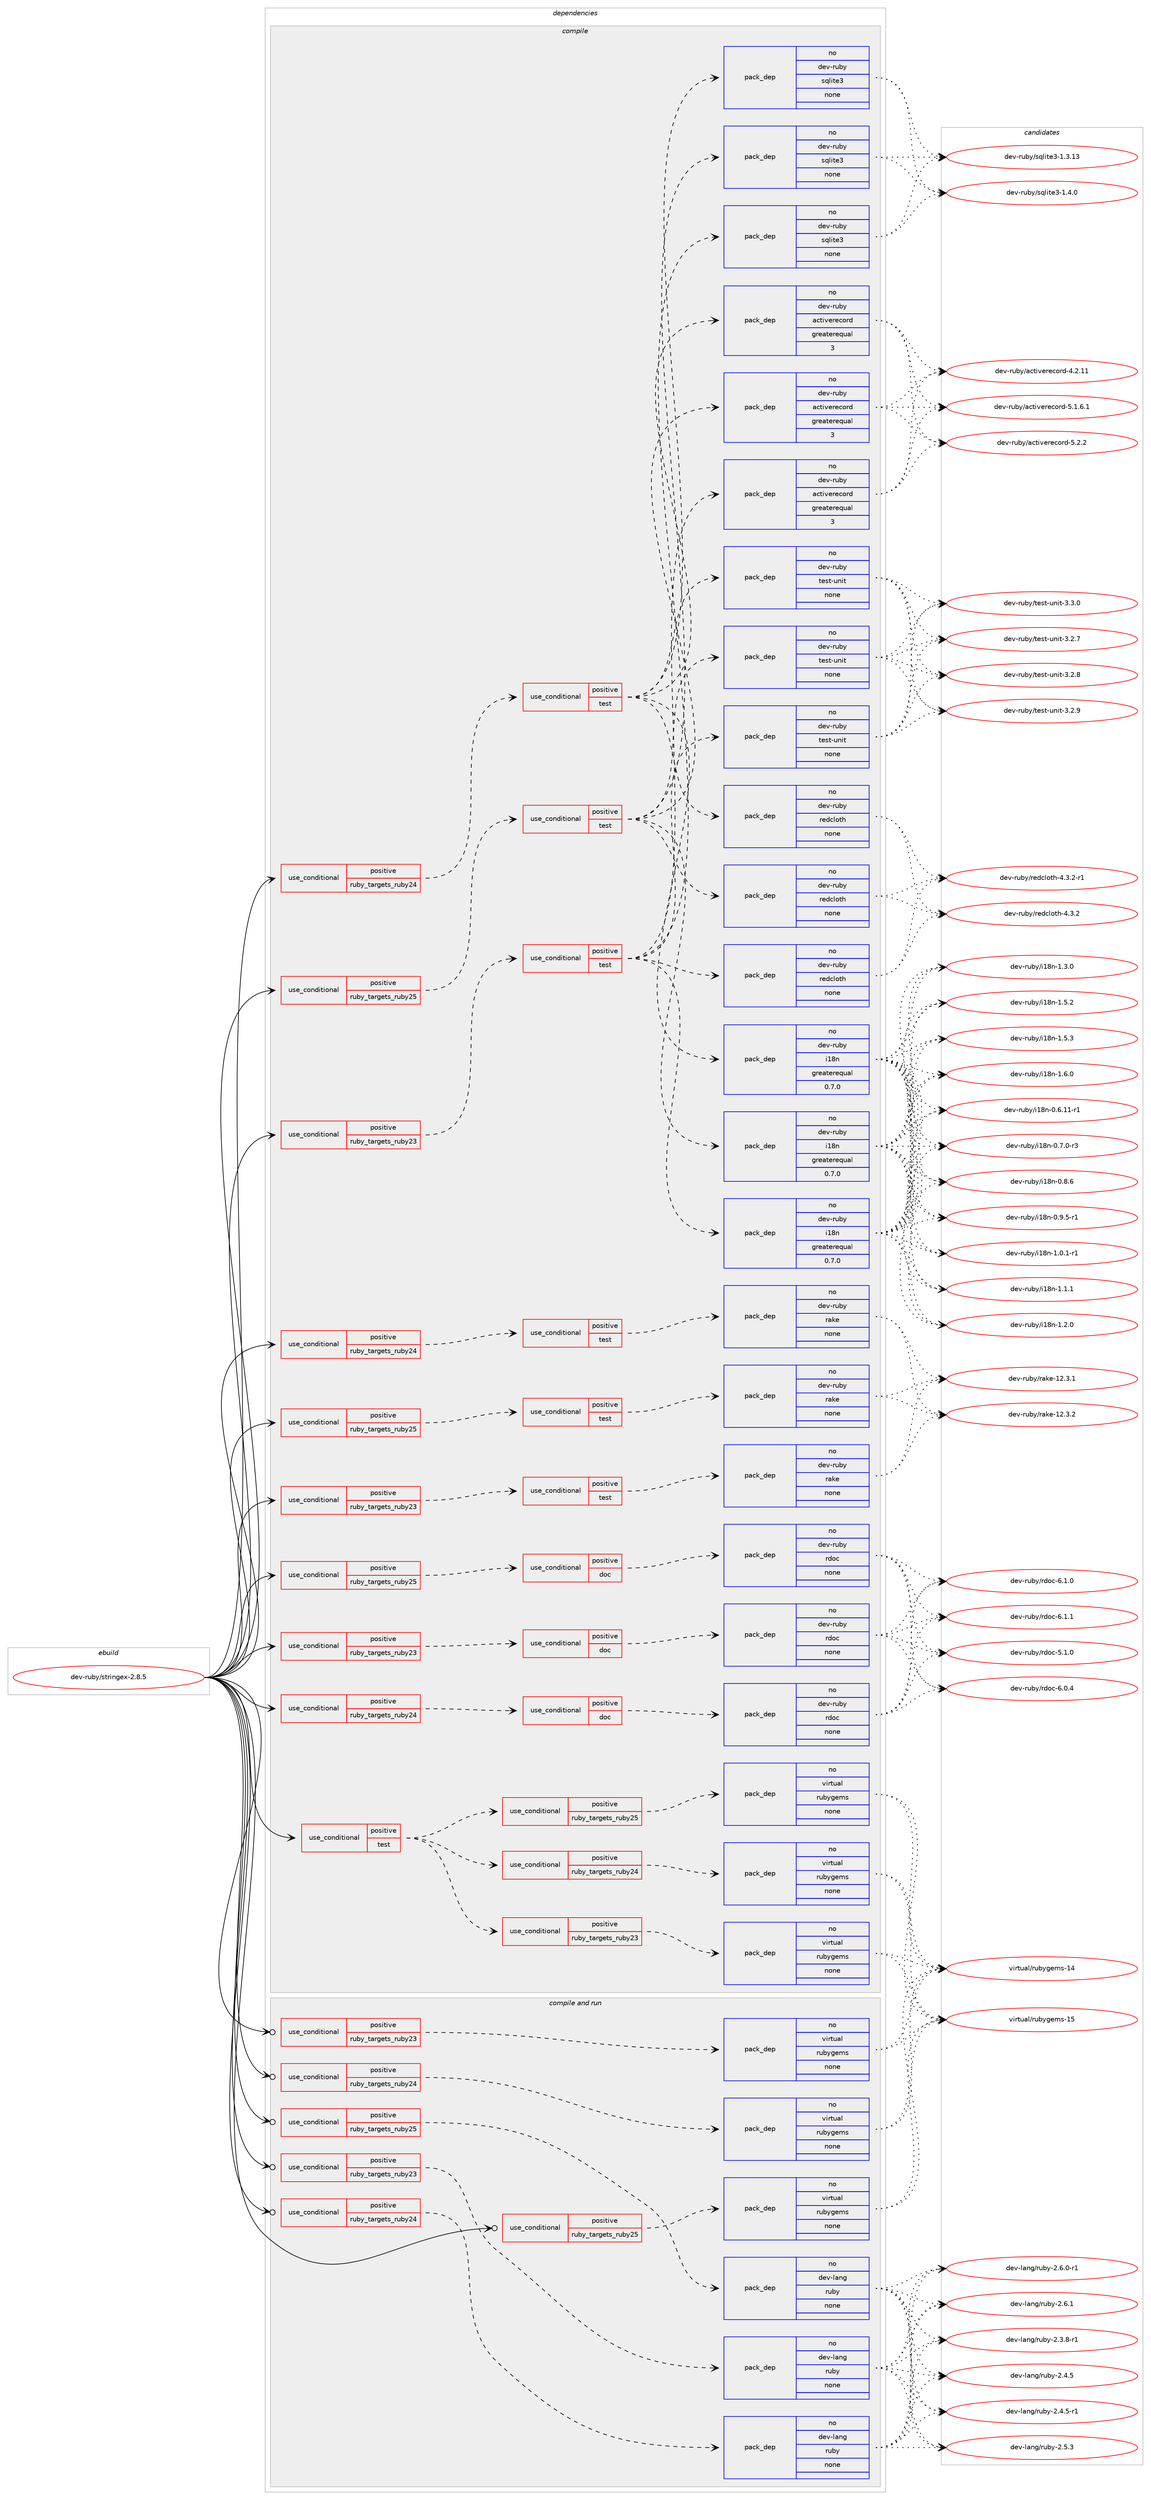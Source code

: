 digraph prolog {

# *************
# Graph options
# *************

newrank=true;
concentrate=true;
compound=true;
graph [rankdir=LR,fontname=Helvetica,fontsize=10,ranksep=1.5];#, ranksep=2.5, nodesep=0.2];
edge  [arrowhead=vee];
node  [fontname=Helvetica,fontsize=10];

# **********
# The ebuild
# **********

subgraph cluster_leftcol {
color=gray;
rank=same;
label=<<i>ebuild</i>>;
id [label="dev-ruby/stringex-2.8.5", color=red, width=4, href="../dev-ruby/stringex-2.8.5.svg"];
}

# ****************
# The dependencies
# ****************

subgraph cluster_midcol {
color=gray;
label=<<i>dependencies</i>>;
subgraph cluster_compile {
fillcolor="#eeeeee";
style=filled;
label=<<i>compile</i>>;
subgraph cond419475 {
dependency1531965 [label=<<TABLE BORDER="0" CELLBORDER="1" CELLSPACING="0" CELLPADDING="4"><TR><TD ROWSPAN="3" CELLPADDING="10">use_conditional</TD></TR><TR><TD>positive</TD></TR><TR><TD>ruby_targets_ruby23</TD></TR></TABLE>>, shape=none, color=red];
subgraph cond419476 {
dependency1531966 [label=<<TABLE BORDER="0" CELLBORDER="1" CELLSPACING="0" CELLPADDING="4"><TR><TD ROWSPAN="3" CELLPADDING="10">use_conditional</TD></TR><TR><TD>positive</TD></TR><TR><TD>doc</TD></TR></TABLE>>, shape=none, color=red];
subgraph pack1088974 {
dependency1531967 [label=<<TABLE BORDER="0" CELLBORDER="1" CELLSPACING="0" CELLPADDING="4" WIDTH="220"><TR><TD ROWSPAN="6" CELLPADDING="30">pack_dep</TD></TR><TR><TD WIDTH="110">no</TD></TR><TR><TD>dev-ruby</TD></TR><TR><TD>rdoc</TD></TR><TR><TD>none</TD></TR><TR><TD></TD></TR></TABLE>>, shape=none, color=blue];
}
dependency1531966:e -> dependency1531967:w [weight=20,style="dashed",arrowhead="vee"];
}
dependency1531965:e -> dependency1531966:w [weight=20,style="dashed",arrowhead="vee"];
}
id:e -> dependency1531965:w [weight=20,style="solid",arrowhead="vee"];
subgraph cond419477 {
dependency1531968 [label=<<TABLE BORDER="0" CELLBORDER="1" CELLSPACING="0" CELLPADDING="4"><TR><TD ROWSPAN="3" CELLPADDING="10">use_conditional</TD></TR><TR><TD>positive</TD></TR><TR><TD>ruby_targets_ruby23</TD></TR></TABLE>>, shape=none, color=red];
subgraph cond419478 {
dependency1531969 [label=<<TABLE BORDER="0" CELLBORDER="1" CELLSPACING="0" CELLPADDING="4"><TR><TD ROWSPAN="3" CELLPADDING="10">use_conditional</TD></TR><TR><TD>positive</TD></TR><TR><TD>test</TD></TR></TABLE>>, shape=none, color=red];
subgraph pack1088975 {
dependency1531970 [label=<<TABLE BORDER="0" CELLBORDER="1" CELLSPACING="0" CELLPADDING="4" WIDTH="220"><TR><TD ROWSPAN="6" CELLPADDING="30">pack_dep</TD></TR><TR><TD WIDTH="110">no</TD></TR><TR><TD>dev-ruby</TD></TR><TR><TD>i18n</TD></TR><TR><TD>greaterequal</TD></TR><TR><TD>0.7.0</TD></TR></TABLE>>, shape=none, color=blue];
}
dependency1531969:e -> dependency1531970:w [weight=20,style="dashed",arrowhead="vee"];
subgraph pack1088976 {
dependency1531971 [label=<<TABLE BORDER="0" CELLBORDER="1" CELLSPACING="0" CELLPADDING="4" WIDTH="220"><TR><TD ROWSPAN="6" CELLPADDING="30">pack_dep</TD></TR><TR><TD WIDTH="110">no</TD></TR><TR><TD>dev-ruby</TD></TR><TR><TD>redcloth</TD></TR><TR><TD>none</TD></TR><TR><TD></TD></TR></TABLE>>, shape=none, color=blue];
}
dependency1531969:e -> dependency1531971:w [weight=20,style="dashed",arrowhead="vee"];
subgraph pack1088977 {
dependency1531972 [label=<<TABLE BORDER="0" CELLBORDER="1" CELLSPACING="0" CELLPADDING="4" WIDTH="220"><TR><TD ROWSPAN="6" CELLPADDING="30">pack_dep</TD></TR><TR><TD WIDTH="110">no</TD></TR><TR><TD>dev-ruby</TD></TR><TR><TD>test-unit</TD></TR><TR><TD>none</TD></TR><TR><TD></TD></TR></TABLE>>, shape=none, color=blue];
}
dependency1531969:e -> dependency1531972:w [weight=20,style="dashed",arrowhead="vee"];
subgraph pack1088978 {
dependency1531973 [label=<<TABLE BORDER="0" CELLBORDER="1" CELLSPACING="0" CELLPADDING="4" WIDTH="220"><TR><TD ROWSPAN="6" CELLPADDING="30">pack_dep</TD></TR><TR><TD WIDTH="110">no</TD></TR><TR><TD>dev-ruby</TD></TR><TR><TD>activerecord</TD></TR><TR><TD>greaterequal</TD></TR><TR><TD>3</TD></TR></TABLE>>, shape=none, color=blue];
}
dependency1531969:e -> dependency1531973:w [weight=20,style="dashed",arrowhead="vee"];
subgraph pack1088979 {
dependency1531974 [label=<<TABLE BORDER="0" CELLBORDER="1" CELLSPACING="0" CELLPADDING="4" WIDTH="220"><TR><TD ROWSPAN="6" CELLPADDING="30">pack_dep</TD></TR><TR><TD WIDTH="110">no</TD></TR><TR><TD>dev-ruby</TD></TR><TR><TD>sqlite3</TD></TR><TR><TD>none</TD></TR><TR><TD></TD></TR></TABLE>>, shape=none, color=blue];
}
dependency1531969:e -> dependency1531974:w [weight=20,style="dashed",arrowhead="vee"];
}
dependency1531968:e -> dependency1531969:w [weight=20,style="dashed",arrowhead="vee"];
}
id:e -> dependency1531968:w [weight=20,style="solid",arrowhead="vee"];
subgraph cond419479 {
dependency1531975 [label=<<TABLE BORDER="0" CELLBORDER="1" CELLSPACING="0" CELLPADDING="4"><TR><TD ROWSPAN="3" CELLPADDING="10">use_conditional</TD></TR><TR><TD>positive</TD></TR><TR><TD>ruby_targets_ruby23</TD></TR></TABLE>>, shape=none, color=red];
subgraph cond419480 {
dependency1531976 [label=<<TABLE BORDER="0" CELLBORDER="1" CELLSPACING="0" CELLPADDING="4"><TR><TD ROWSPAN="3" CELLPADDING="10">use_conditional</TD></TR><TR><TD>positive</TD></TR><TR><TD>test</TD></TR></TABLE>>, shape=none, color=red];
subgraph pack1088980 {
dependency1531977 [label=<<TABLE BORDER="0" CELLBORDER="1" CELLSPACING="0" CELLPADDING="4" WIDTH="220"><TR><TD ROWSPAN="6" CELLPADDING="30">pack_dep</TD></TR><TR><TD WIDTH="110">no</TD></TR><TR><TD>dev-ruby</TD></TR><TR><TD>rake</TD></TR><TR><TD>none</TD></TR><TR><TD></TD></TR></TABLE>>, shape=none, color=blue];
}
dependency1531976:e -> dependency1531977:w [weight=20,style="dashed",arrowhead="vee"];
}
dependency1531975:e -> dependency1531976:w [weight=20,style="dashed",arrowhead="vee"];
}
id:e -> dependency1531975:w [weight=20,style="solid",arrowhead="vee"];
subgraph cond419481 {
dependency1531978 [label=<<TABLE BORDER="0" CELLBORDER="1" CELLSPACING="0" CELLPADDING="4"><TR><TD ROWSPAN="3" CELLPADDING="10">use_conditional</TD></TR><TR><TD>positive</TD></TR><TR><TD>ruby_targets_ruby24</TD></TR></TABLE>>, shape=none, color=red];
subgraph cond419482 {
dependency1531979 [label=<<TABLE BORDER="0" CELLBORDER="1" CELLSPACING="0" CELLPADDING="4"><TR><TD ROWSPAN="3" CELLPADDING="10">use_conditional</TD></TR><TR><TD>positive</TD></TR><TR><TD>doc</TD></TR></TABLE>>, shape=none, color=red];
subgraph pack1088981 {
dependency1531980 [label=<<TABLE BORDER="0" CELLBORDER="1" CELLSPACING="0" CELLPADDING="4" WIDTH="220"><TR><TD ROWSPAN="6" CELLPADDING="30">pack_dep</TD></TR><TR><TD WIDTH="110">no</TD></TR><TR><TD>dev-ruby</TD></TR><TR><TD>rdoc</TD></TR><TR><TD>none</TD></TR><TR><TD></TD></TR></TABLE>>, shape=none, color=blue];
}
dependency1531979:e -> dependency1531980:w [weight=20,style="dashed",arrowhead="vee"];
}
dependency1531978:e -> dependency1531979:w [weight=20,style="dashed",arrowhead="vee"];
}
id:e -> dependency1531978:w [weight=20,style="solid",arrowhead="vee"];
subgraph cond419483 {
dependency1531981 [label=<<TABLE BORDER="0" CELLBORDER="1" CELLSPACING="0" CELLPADDING="4"><TR><TD ROWSPAN="3" CELLPADDING="10">use_conditional</TD></TR><TR><TD>positive</TD></TR><TR><TD>ruby_targets_ruby24</TD></TR></TABLE>>, shape=none, color=red];
subgraph cond419484 {
dependency1531982 [label=<<TABLE BORDER="0" CELLBORDER="1" CELLSPACING="0" CELLPADDING="4"><TR><TD ROWSPAN="3" CELLPADDING="10">use_conditional</TD></TR><TR><TD>positive</TD></TR><TR><TD>test</TD></TR></TABLE>>, shape=none, color=red];
subgraph pack1088982 {
dependency1531983 [label=<<TABLE BORDER="0" CELLBORDER="1" CELLSPACING="0" CELLPADDING="4" WIDTH="220"><TR><TD ROWSPAN="6" CELLPADDING="30">pack_dep</TD></TR><TR><TD WIDTH="110">no</TD></TR><TR><TD>dev-ruby</TD></TR><TR><TD>i18n</TD></TR><TR><TD>greaterequal</TD></TR><TR><TD>0.7.0</TD></TR></TABLE>>, shape=none, color=blue];
}
dependency1531982:e -> dependency1531983:w [weight=20,style="dashed",arrowhead="vee"];
subgraph pack1088983 {
dependency1531984 [label=<<TABLE BORDER="0" CELLBORDER="1" CELLSPACING="0" CELLPADDING="4" WIDTH="220"><TR><TD ROWSPAN="6" CELLPADDING="30">pack_dep</TD></TR><TR><TD WIDTH="110">no</TD></TR><TR><TD>dev-ruby</TD></TR><TR><TD>redcloth</TD></TR><TR><TD>none</TD></TR><TR><TD></TD></TR></TABLE>>, shape=none, color=blue];
}
dependency1531982:e -> dependency1531984:w [weight=20,style="dashed",arrowhead="vee"];
subgraph pack1088984 {
dependency1531985 [label=<<TABLE BORDER="0" CELLBORDER="1" CELLSPACING="0" CELLPADDING="4" WIDTH="220"><TR><TD ROWSPAN="6" CELLPADDING="30">pack_dep</TD></TR><TR><TD WIDTH="110">no</TD></TR><TR><TD>dev-ruby</TD></TR><TR><TD>test-unit</TD></TR><TR><TD>none</TD></TR><TR><TD></TD></TR></TABLE>>, shape=none, color=blue];
}
dependency1531982:e -> dependency1531985:w [weight=20,style="dashed",arrowhead="vee"];
subgraph pack1088985 {
dependency1531986 [label=<<TABLE BORDER="0" CELLBORDER="1" CELLSPACING="0" CELLPADDING="4" WIDTH="220"><TR><TD ROWSPAN="6" CELLPADDING="30">pack_dep</TD></TR><TR><TD WIDTH="110">no</TD></TR><TR><TD>dev-ruby</TD></TR><TR><TD>activerecord</TD></TR><TR><TD>greaterequal</TD></TR><TR><TD>3</TD></TR></TABLE>>, shape=none, color=blue];
}
dependency1531982:e -> dependency1531986:w [weight=20,style="dashed",arrowhead="vee"];
subgraph pack1088986 {
dependency1531987 [label=<<TABLE BORDER="0" CELLBORDER="1" CELLSPACING="0" CELLPADDING="4" WIDTH="220"><TR><TD ROWSPAN="6" CELLPADDING="30">pack_dep</TD></TR><TR><TD WIDTH="110">no</TD></TR><TR><TD>dev-ruby</TD></TR><TR><TD>sqlite3</TD></TR><TR><TD>none</TD></TR><TR><TD></TD></TR></TABLE>>, shape=none, color=blue];
}
dependency1531982:e -> dependency1531987:w [weight=20,style="dashed",arrowhead="vee"];
}
dependency1531981:e -> dependency1531982:w [weight=20,style="dashed",arrowhead="vee"];
}
id:e -> dependency1531981:w [weight=20,style="solid",arrowhead="vee"];
subgraph cond419485 {
dependency1531988 [label=<<TABLE BORDER="0" CELLBORDER="1" CELLSPACING="0" CELLPADDING="4"><TR><TD ROWSPAN="3" CELLPADDING="10">use_conditional</TD></TR><TR><TD>positive</TD></TR><TR><TD>ruby_targets_ruby24</TD></TR></TABLE>>, shape=none, color=red];
subgraph cond419486 {
dependency1531989 [label=<<TABLE BORDER="0" CELLBORDER="1" CELLSPACING="0" CELLPADDING="4"><TR><TD ROWSPAN="3" CELLPADDING="10">use_conditional</TD></TR><TR><TD>positive</TD></TR><TR><TD>test</TD></TR></TABLE>>, shape=none, color=red];
subgraph pack1088987 {
dependency1531990 [label=<<TABLE BORDER="0" CELLBORDER="1" CELLSPACING="0" CELLPADDING="4" WIDTH="220"><TR><TD ROWSPAN="6" CELLPADDING="30">pack_dep</TD></TR><TR><TD WIDTH="110">no</TD></TR><TR><TD>dev-ruby</TD></TR><TR><TD>rake</TD></TR><TR><TD>none</TD></TR><TR><TD></TD></TR></TABLE>>, shape=none, color=blue];
}
dependency1531989:e -> dependency1531990:w [weight=20,style="dashed",arrowhead="vee"];
}
dependency1531988:e -> dependency1531989:w [weight=20,style="dashed",arrowhead="vee"];
}
id:e -> dependency1531988:w [weight=20,style="solid",arrowhead="vee"];
subgraph cond419487 {
dependency1531991 [label=<<TABLE BORDER="0" CELLBORDER="1" CELLSPACING="0" CELLPADDING="4"><TR><TD ROWSPAN="3" CELLPADDING="10">use_conditional</TD></TR><TR><TD>positive</TD></TR><TR><TD>ruby_targets_ruby25</TD></TR></TABLE>>, shape=none, color=red];
subgraph cond419488 {
dependency1531992 [label=<<TABLE BORDER="0" CELLBORDER="1" CELLSPACING="0" CELLPADDING="4"><TR><TD ROWSPAN="3" CELLPADDING="10">use_conditional</TD></TR><TR><TD>positive</TD></TR><TR><TD>doc</TD></TR></TABLE>>, shape=none, color=red];
subgraph pack1088988 {
dependency1531993 [label=<<TABLE BORDER="0" CELLBORDER="1" CELLSPACING="0" CELLPADDING="4" WIDTH="220"><TR><TD ROWSPAN="6" CELLPADDING="30">pack_dep</TD></TR><TR><TD WIDTH="110">no</TD></TR><TR><TD>dev-ruby</TD></TR><TR><TD>rdoc</TD></TR><TR><TD>none</TD></TR><TR><TD></TD></TR></TABLE>>, shape=none, color=blue];
}
dependency1531992:e -> dependency1531993:w [weight=20,style="dashed",arrowhead="vee"];
}
dependency1531991:e -> dependency1531992:w [weight=20,style="dashed",arrowhead="vee"];
}
id:e -> dependency1531991:w [weight=20,style="solid",arrowhead="vee"];
subgraph cond419489 {
dependency1531994 [label=<<TABLE BORDER="0" CELLBORDER="1" CELLSPACING="0" CELLPADDING="4"><TR><TD ROWSPAN="3" CELLPADDING="10">use_conditional</TD></TR><TR><TD>positive</TD></TR><TR><TD>ruby_targets_ruby25</TD></TR></TABLE>>, shape=none, color=red];
subgraph cond419490 {
dependency1531995 [label=<<TABLE BORDER="0" CELLBORDER="1" CELLSPACING="0" CELLPADDING="4"><TR><TD ROWSPAN="3" CELLPADDING="10">use_conditional</TD></TR><TR><TD>positive</TD></TR><TR><TD>test</TD></TR></TABLE>>, shape=none, color=red];
subgraph pack1088989 {
dependency1531996 [label=<<TABLE BORDER="0" CELLBORDER="1" CELLSPACING="0" CELLPADDING="4" WIDTH="220"><TR><TD ROWSPAN="6" CELLPADDING="30">pack_dep</TD></TR><TR><TD WIDTH="110">no</TD></TR><TR><TD>dev-ruby</TD></TR><TR><TD>i18n</TD></TR><TR><TD>greaterequal</TD></TR><TR><TD>0.7.0</TD></TR></TABLE>>, shape=none, color=blue];
}
dependency1531995:e -> dependency1531996:w [weight=20,style="dashed",arrowhead="vee"];
subgraph pack1088990 {
dependency1531997 [label=<<TABLE BORDER="0" CELLBORDER="1" CELLSPACING="0" CELLPADDING="4" WIDTH="220"><TR><TD ROWSPAN="6" CELLPADDING="30">pack_dep</TD></TR><TR><TD WIDTH="110">no</TD></TR><TR><TD>dev-ruby</TD></TR><TR><TD>redcloth</TD></TR><TR><TD>none</TD></TR><TR><TD></TD></TR></TABLE>>, shape=none, color=blue];
}
dependency1531995:e -> dependency1531997:w [weight=20,style="dashed",arrowhead="vee"];
subgraph pack1088991 {
dependency1531998 [label=<<TABLE BORDER="0" CELLBORDER="1" CELLSPACING="0" CELLPADDING="4" WIDTH="220"><TR><TD ROWSPAN="6" CELLPADDING="30">pack_dep</TD></TR><TR><TD WIDTH="110">no</TD></TR><TR><TD>dev-ruby</TD></TR><TR><TD>test-unit</TD></TR><TR><TD>none</TD></TR><TR><TD></TD></TR></TABLE>>, shape=none, color=blue];
}
dependency1531995:e -> dependency1531998:w [weight=20,style="dashed",arrowhead="vee"];
subgraph pack1088992 {
dependency1531999 [label=<<TABLE BORDER="0" CELLBORDER="1" CELLSPACING="0" CELLPADDING="4" WIDTH="220"><TR><TD ROWSPAN="6" CELLPADDING="30">pack_dep</TD></TR><TR><TD WIDTH="110">no</TD></TR><TR><TD>dev-ruby</TD></TR><TR><TD>activerecord</TD></TR><TR><TD>greaterequal</TD></TR><TR><TD>3</TD></TR></TABLE>>, shape=none, color=blue];
}
dependency1531995:e -> dependency1531999:w [weight=20,style="dashed",arrowhead="vee"];
subgraph pack1088993 {
dependency1532000 [label=<<TABLE BORDER="0" CELLBORDER="1" CELLSPACING="0" CELLPADDING="4" WIDTH="220"><TR><TD ROWSPAN="6" CELLPADDING="30">pack_dep</TD></TR><TR><TD WIDTH="110">no</TD></TR><TR><TD>dev-ruby</TD></TR><TR><TD>sqlite3</TD></TR><TR><TD>none</TD></TR><TR><TD></TD></TR></TABLE>>, shape=none, color=blue];
}
dependency1531995:e -> dependency1532000:w [weight=20,style="dashed",arrowhead="vee"];
}
dependency1531994:e -> dependency1531995:w [weight=20,style="dashed",arrowhead="vee"];
}
id:e -> dependency1531994:w [weight=20,style="solid",arrowhead="vee"];
subgraph cond419491 {
dependency1532001 [label=<<TABLE BORDER="0" CELLBORDER="1" CELLSPACING="0" CELLPADDING="4"><TR><TD ROWSPAN="3" CELLPADDING="10">use_conditional</TD></TR><TR><TD>positive</TD></TR><TR><TD>ruby_targets_ruby25</TD></TR></TABLE>>, shape=none, color=red];
subgraph cond419492 {
dependency1532002 [label=<<TABLE BORDER="0" CELLBORDER="1" CELLSPACING="0" CELLPADDING="4"><TR><TD ROWSPAN="3" CELLPADDING="10">use_conditional</TD></TR><TR><TD>positive</TD></TR><TR><TD>test</TD></TR></TABLE>>, shape=none, color=red];
subgraph pack1088994 {
dependency1532003 [label=<<TABLE BORDER="0" CELLBORDER="1" CELLSPACING="0" CELLPADDING="4" WIDTH="220"><TR><TD ROWSPAN="6" CELLPADDING="30">pack_dep</TD></TR><TR><TD WIDTH="110">no</TD></TR><TR><TD>dev-ruby</TD></TR><TR><TD>rake</TD></TR><TR><TD>none</TD></TR><TR><TD></TD></TR></TABLE>>, shape=none, color=blue];
}
dependency1532002:e -> dependency1532003:w [weight=20,style="dashed",arrowhead="vee"];
}
dependency1532001:e -> dependency1532002:w [weight=20,style="dashed",arrowhead="vee"];
}
id:e -> dependency1532001:w [weight=20,style="solid",arrowhead="vee"];
subgraph cond419493 {
dependency1532004 [label=<<TABLE BORDER="0" CELLBORDER="1" CELLSPACING="0" CELLPADDING="4"><TR><TD ROWSPAN="3" CELLPADDING="10">use_conditional</TD></TR><TR><TD>positive</TD></TR><TR><TD>test</TD></TR></TABLE>>, shape=none, color=red];
subgraph cond419494 {
dependency1532005 [label=<<TABLE BORDER="0" CELLBORDER="1" CELLSPACING="0" CELLPADDING="4"><TR><TD ROWSPAN="3" CELLPADDING="10">use_conditional</TD></TR><TR><TD>positive</TD></TR><TR><TD>ruby_targets_ruby23</TD></TR></TABLE>>, shape=none, color=red];
subgraph pack1088995 {
dependency1532006 [label=<<TABLE BORDER="0" CELLBORDER="1" CELLSPACING="0" CELLPADDING="4" WIDTH="220"><TR><TD ROWSPAN="6" CELLPADDING="30">pack_dep</TD></TR><TR><TD WIDTH="110">no</TD></TR><TR><TD>virtual</TD></TR><TR><TD>rubygems</TD></TR><TR><TD>none</TD></TR><TR><TD></TD></TR></TABLE>>, shape=none, color=blue];
}
dependency1532005:e -> dependency1532006:w [weight=20,style="dashed",arrowhead="vee"];
}
dependency1532004:e -> dependency1532005:w [weight=20,style="dashed",arrowhead="vee"];
subgraph cond419495 {
dependency1532007 [label=<<TABLE BORDER="0" CELLBORDER="1" CELLSPACING="0" CELLPADDING="4"><TR><TD ROWSPAN="3" CELLPADDING="10">use_conditional</TD></TR><TR><TD>positive</TD></TR><TR><TD>ruby_targets_ruby24</TD></TR></TABLE>>, shape=none, color=red];
subgraph pack1088996 {
dependency1532008 [label=<<TABLE BORDER="0" CELLBORDER="1" CELLSPACING="0" CELLPADDING="4" WIDTH="220"><TR><TD ROWSPAN="6" CELLPADDING="30">pack_dep</TD></TR><TR><TD WIDTH="110">no</TD></TR><TR><TD>virtual</TD></TR><TR><TD>rubygems</TD></TR><TR><TD>none</TD></TR><TR><TD></TD></TR></TABLE>>, shape=none, color=blue];
}
dependency1532007:e -> dependency1532008:w [weight=20,style="dashed",arrowhead="vee"];
}
dependency1532004:e -> dependency1532007:w [weight=20,style="dashed",arrowhead="vee"];
subgraph cond419496 {
dependency1532009 [label=<<TABLE BORDER="0" CELLBORDER="1" CELLSPACING="0" CELLPADDING="4"><TR><TD ROWSPAN="3" CELLPADDING="10">use_conditional</TD></TR><TR><TD>positive</TD></TR><TR><TD>ruby_targets_ruby25</TD></TR></TABLE>>, shape=none, color=red];
subgraph pack1088997 {
dependency1532010 [label=<<TABLE BORDER="0" CELLBORDER="1" CELLSPACING="0" CELLPADDING="4" WIDTH="220"><TR><TD ROWSPAN="6" CELLPADDING="30">pack_dep</TD></TR><TR><TD WIDTH="110">no</TD></TR><TR><TD>virtual</TD></TR><TR><TD>rubygems</TD></TR><TR><TD>none</TD></TR><TR><TD></TD></TR></TABLE>>, shape=none, color=blue];
}
dependency1532009:e -> dependency1532010:w [weight=20,style="dashed",arrowhead="vee"];
}
dependency1532004:e -> dependency1532009:w [weight=20,style="dashed",arrowhead="vee"];
}
id:e -> dependency1532004:w [weight=20,style="solid",arrowhead="vee"];
}
subgraph cluster_compileandrun {
fillcolor="#eeeeee";
style=filled;
label=<<i>compile and run</i>>;
subgraph cond419497 {
dependency1532011 [label=<<TABLE BORDER="0" CELLBORDER="1" CELLSPACING="0" CELLPADDING="4"><TR><TD ROWSPAN="3" CELLPADDING="10">use_conditional</TD></TR><TR><TD>positive</TD></TR><TR><TD>ruby_targets_ruby23</TD></TR></TABLE>>, shape=none, color=red];
subgraph pack1088998 {
dependency1532012 [label=<<TABLE BORDER="0" CELLBORDER="1" CELLSPACING="0" CELLPADDING="4" WIDTH="220"><TR><TD ROWSPAN="6" CELLPADDING="30">pack_dep</TD></TR><TR><TD WIDTH="110">no</TD></TR><TR><TD>dev-lang</TD></TR><TR><TD>ruby</TD></TR><TR><TD>none</TD></TR><TR><TD></TD></TR></TABLE>>, shape=none, color=blue];
}
dependency1532011:e -> dependency1532012:w [weight=20,style="dashed",arrowhead="vee"];
}
id:e -> dependency1532011:w [weight=20,style="solid",arrowhead="odotvee"];
subgraph cond419498 {
dependency1532013 [label=<<TABLE BORDER="0" CELLBORDER="1" CELLSPACING="0" CELLPADDING="4"><TR><TD ROWSPAN="3" CELLPADDING="10">use_conditional</TD></TR><TR><TD>positive</TD></TR><TR><TD>ruby_targets_ruby23</TD></TR></TABLE>>, shape=none, color=red];
subgraph pack1088999 {
dependency1532014 [label=<<TABLE BORDER="0" CELLBORDER="1" CELLSPACING="0" CELLPADDING="4" WIDTH="220"><TR><TD ROWSPAN="6" CELLPADDING="30">pack_dep</TD></TR><TR><TD WIDTH="110">no</TD></TR><TR><TD>virtual</TD></TR><TR><TD>rubygems</TD></TR><TR><TD>none</TD></TR><TR><TD></TD></TR></TABLE>>, shape=none, color=blue];
}
dependency1532013:e -> dependency1532014:w [weight=20,style="dashed",arrowhead="vee"];
}
id:e -> dependency1532013:w [weight=20,style="solid",arrowhead="odotvee"];
subgraph cond419499 {
dependency1532015 [label=<<TABLE BORDER="0" CELLBORDER="1" CELLSPACING="0" CELLPADDING="4"><TR><TD ROWSPAN="3" CELLPADDING="10">use_conditional</TD></TR><TR><TD>positive</TD></TR><TR><TD>ruby_targets_ruby24</TD></TR></TABLE>>, shape=none, color=red];
subgraph pack1089000 {
dependency1532016 [label=<<TABLE BORDER="0" CELLBORDER="1" CELLSPACING="0" CELLPADDING="4" WIDTH="220"><TR><TD ROWSPAN="6" CELLPADDING="30">pack_dep</TD></TR><TR><TD WIDTH="110">no</TD></TR><TR><TD>dev-lang</TD></TR><TR><TD>ruby</TD></TR><TR><TD>none</TD></TR><TR><TD></TD></TR></TABLE>>, shape=none, color=blue];
}
dependency1532015:e -> dependency1532016:w [weight=20,style="dashed",arrowhead="vee"];
}
id:e -> dependency1532015:w [weight=20,style="solid",arrowhead="odotvee"];
subgraph cond419500 {
dependency1532017 [label=<<TABLE BORDER="0" CELLBORDER="1" CELLSPACING="0" CELLPADDING="4"><TR><TD ROWSPAN="3" CELLPADDING="10">use_conditional</TD></TR><TR><TD>positive</TD></TR><TR><TD>ruby_targets_ruby24</TD></TR></TABLE>>, shape=none, color=red];
subgraph pack1089001 {
dependency1532018 [label=<<TABLE BORDER="0" CELLBORDER="1" CELLSPACING="0" CELLPADDING="4" WIDTH="220"><TR><TD ROWSPAN="6" CELLPADDING="30">pack_dep</TD></TR><TR><TD WIDTH="110">no</TD></TR><TR><TD>virtual</TD></TR><TR><TD>rubygems</TD></TR><TR><TD>none</TD></TR><TR><TD></TD></TR></TABLE>>, shape=none, color=blue];
}
dependency1532017:e -> dependency1532018:w [weight=20,style="dashed",arrowhead="vee"];
}
id:e -> dependency1532017:w [weight=20,style="solid",arrowhead="odotvee"];
subgraph cond419501 {
dependency1532019 [label=<<TABLE BORDER="0" CELLBORDER="1" CELLSPACING="0" CELLPADDING="4"><TR><TD ROWSPAN="3" CELLPADDING="10">use_conditional</TD></TR><TR><TD>positive</TD></TR><TR><TD>ruby_targets_ruby25</TD></TR></TABLE>>, shape=none, color=red];
subgraph pack1089002 {
dependency1532020 [label=<<TABLE BORDER="0" CELLBORDER="1" CELLSPACING="0" CELLPADDING="4" WIDTH="220"><TR><TD ROWSPAN="6" CELLPADDING="30">pack_dep</TD></TR><TR><TD WIDTH="110">no</TD></TR><TR><TD>dev-lang</TD></TR><TR><TD>ruby</TD></TR><TR><TD>none</TD></TR><TR><TD></TD></TR></TABLE>>, shape=none, color=blue];
}
dependency1532019:e -> dependency1532020:w [weight=20,style="dashed",arrowhead="vee"];
}
id:e -> dependency1532019:w [weight=20,style="solid",arrowhead="odotvee"];
subgraph cond419502 {
dependency1532021 [label=<<TABLE BORDER="0" CELLBORDER="1" CELLSPACING="0" CELLPADDING="4"><TR><TD ROWSPAN="3" CELLPADDING="10">use_conditional</TD></TR><TR><TD>positive</TD></TR><TR><TD>ruby_targets_ruby25</TD></TR></TABLE>>, shape=none, color=red];
subgraph pack1089003 {
dependency1532022 [label=<<TABLE BORDER="0" CELLBORDER="1" CELLSPACING="0" CELLPADDING="4" WIDTH="220"><TR><TD ROWSPAN="6" CELLPADDING="30">pack_dep</TD></TR><TR><TD WIDTH="110">no</TD></TR><TR><TD>virtual</TD></TR><TR><TD>rubygems</TD></TR><TR><TD>none</TD></TR><TR><TD></TD></TR></TABLE>>, shape=none, color=blue];
}
dependency1532021:e -> dependency1532022:w [weight=20,style="dashed",arrowhead="vee"];
}
id:e -> dependency1532021:w [weight=20,style="solid",arrowhead="odotvee"];
}
subgraph cluster_run {
fillcolor="#eeeeee";
style=filled;
label=<<i>run</i>>;
}
}

# **************
# The candidates
# **************

subgraph cluster_choices {
rank=same;
color=gray;
label=<<i>candidates</i>>;

subgraph choice1088974 {
color=black;
nodesep=1;
choice10010111845114117981214711410011199455346494648 [label="dev-ruby/rdoc-5.1.0", color=red, width=4,href="../dev-ruby/rdoc-5.1.0.svg"];
choice10010111845114117981214711410011199455446484652 [label="dev-ruby/rdoc-6.0.4", color=red, width=4,href="../dev-ruby/rdoc-6.0.4.svg"];
choice10010111845114117981214711410011199455446494648 [label="dev-ruby/rdoc-6.1.0", color=red, width=4,href="../dev-ruby/rdoc-6.1.0.svg"];
choice10010111845114117981214711410011199455446494649 [label="dev-ruby/rdoc-6.1.1", color=red, width=4,href="../dev-ruby/rdoc-6.1.1.svg"];
dependency1531967:e -> choice10010111845114117981214711410011199455346494648:w [style=dotted,weight="100"];
dependency1531967:e -> choice10010111845114117981214711410011199455446484652:w [style=dotted,weight="100"];
dependency1531967:e -> choice10010111845114117981214711410011199455446494648:w [style=dotted,weight="100"];
dependency1531967:e -> choice10010111845114117981214711410011199455446494649:w [style=dotted,weight="100"];
}
subgraph choice1088975 {
color=black;
nodesep=1;
choice1001011184511411798121471054956110454846544649494511449 [label="dev-ruby/i18n-0.6.11-r1", color=red, width=4,href="../dev-ruby/i18n-0.6.11-r1.svg"];
choice10010111845114117981214710549561104548465546484511451 [label="dev-ruby/i18n-0.7.0-r3", color=red, width=4,href="../dev-ruby/i18n-0.7.0-r3.svg"];
choice1001011184511411798121471054956110454846564654 [label="dev-ruby/i18n-0.8.6", color=red, width=4,href="../dev-ruby/i18n-0.8.6.svg"];
choice10010111845114117981214710549561104548465746534511449 [label="dev-ruby/i18n-0.9.5-r1", color=red, width=4,href="../dev-ruby/i18n-0.9.5-r1.svg"];
choice10010111845114117981214710549561104549464846494511449 [label="dev-ruby/i18n-1.0.1-r1", color=red, width=4,href="../dev-ruby/i18n-1.0.1-r1.svg"];
choice1001011184511411798121471054956110454946494649 [label="dev-ruby/i18n-1.1.1", color=red, width=4,href="../dev-ruby/i18n-1.1.1.svg"];
choice1001011184511411798121471054956110454946504648 [label="dev-ruby/i18n-1.2.0", color=red, width=4,href="../dev-ruby/i18n-1.2.0.svg"];
choice1001011184511411798121471054956110454946514648 [label="dev-ruby/i18n-1.3.0", color=red, width=4,href="../dev-ruby/i18n-1.3.0.svg"];
choice1001011184511411798121471054956110454946534650 [label="dev-ruby/i18n-1.5.2", color=red, width=4,href="../dev-ruby/i18n-1.5.2.svg"];
choice1001011184511411798121471054956110454946534651 [label="dev-ruby/i18n-1.5.3", color=red, width=4,href="../dev-ruby/i18n-1.5.3.svg"];
choice1001011184511411798121471054956110454946544648 [label="dev-ruby/i18n-1.6.0", color=red, width=4,href="../dev-ruby/i18n-1.6.0.svg"];
dependency1531970:e -> choice1001011184511411798121471054956110454846544649494511449:w [style=dotted,weight="100"];
dependency1531970:e -> choice10010111845114117981214710549561104548465546484511451:w [style=dotted,weight="100"];
dependency1531970:e -> choice1001011184511411798121471054956110454846564654:w [style=dotted,weight="100"];
dependency1531970:e -> choice10010111845114117981214710549561104548465746534511449:w [style=dotted,weight="100"];
dependency1531970:e -> choice10010111845114117981214710549561104549464846494511449:w [style=dotted,weight="100"];
dependency1531970:e -> choice1001011184511411798121471054956110454946494649:w [style=dotted,weight="100"];
dependency1531970:e -> choice1001011184511411798121471054956110454946504648:w [style=dotted,weight="100"];
dependency1531970:e -> choice1001011184511411798121471054956110454946514648:w [style=dotted,weight="100"];
dependency1531970:e -> choice1001011184511411798121471054956110454946534650:w [style=dotted,weight="100"];
dependency1531970:e -> choice1001011184511411798121471054956110454946534651:w [style=dotted,weight="100"];
dependency1531970:e -> choice1001011184511411798121471054956110454946544648:w [style=dotted,weight="100"];
}
subgraph choice1088976 {
color=black;
nodesep=1;
choice10010111845114117981214711410110099108111116104455246514650 [label="dev-ruby/redcloth-4.3.2", color=red, width=4,href="../dev-ruby/redcloth-4.3.2.svg"];
choice100101118451141179812147114101100991081111161044552465146504511449 [label="dev-ruby/redcloth-4.3.2-r1", color=red, width=4,href="../dev-ruby/redcloth-4.3.2-r1.svg"];
dependency1531971:e -> choice10010111845114117981214711410110099108111116104455246514650:w [style=dotted,weight="100"];
dependency1531971:e -> choice100101118451141179812147114101100991081111161044552465146504511449:w [style=dotted,weight="100"];
}
subgraph choice1088977 {
color=black;
nodesep=1;
choice10010111845114117981214711610111511645117110105116455146504655 [label="dev-ruby/test-unit-3.2.7", color=red, width=4,href="../dev-ruby/test-unit-3.2.7.svg"];
choice10010111845114117981214711610111511645117110105116455146504656 [label="dev-ruby/test-unit-3.2.8", color=red, width=4,href="../dev-ruby/test-unit-3.2.8.svg"];
choice10010111845114117981214711610111511645117110105116455146504657 [label="dev-ruby/test-unit-3.2.9", color=red, width=4,href="../dev-ruby/test-unit-3.2.9.svg"];
choice10010111845114117981214711610111511645117110105116455146514648 [label="dev-ruby/test-unit-3.3.0", color=red, width=4,href="../dev-ruby/test-unit-3.3.0.svg"];
dependency1531972:e -> choice10010111845114117981214711610111511645117110105116455146504655:w [style=dotted,weight="100"];
dependency1531972:e -> choice10010111845114117981214711610111511645117110105116455146504656:w [style=dotted,weight="100"];
dependency1531972:e -> choice10010111845114117981214711610111511645117110105116455146504657:w [style=dotted,weight="100"];
dependency1531972:e -> choice10010111845114117981214711610111511645117110105116455146514648:w [style=dotted,weight="100"];
}
subgraph choice1088978 {
color=black;
nodesep=1;
choice10010111845114117981214797991161051181011141019911111410045524650464949 [label="dev-ruby/activerecord-4.2.11", color=red, width=4,href="../dev-ruby/activerecord-4.2.11.svg"];
choice1001011184511411798121479799116105118101114101991111141004553464946544649 [label="dev-ruby/activerecord-5.1.6.1", color=red, width=4,href="../dev-ruby/activerecord-5.1.6.1.svg"];
choice100101118451141179812147979911610511810111410199111114100455346504650 [label="dev-ruby/activerecord-5.2.2", color=red, width=4,href="../dev-ruby/activerecord-5.2.2.svg"];
dependency1531973:e -> choice10010111845114117981214797991161051181011141019911111410045524650464949:w [style=dotted,weight="100"];
dependency1531973:e -> choice1001011184511411798121479799116105118101114101991111141004553464946544649:w [style=dotted,weight="100"];
dependency1531973:e -> choice100101118451141179812147979911610511810111410199111114100455346504650:w [style=dotted,weight="100"];
}
subgraph choice1088979 {
color=black;
nodesep=1;
choice1001011184511411798121471151131081051161015145494651464951 [label="dev-ruby/sqlite3-1.3.13", color=red, width=4,href="../dev-ruby/sqlite3-1.3.13.svg"];
choice10010111845114117981214711511310810511610151454946524648 [label="dev-ruby/sqlite3-1.4.0", color=red, width=4,href="../dev-ruby/sqlite3-1.4.0.svg"];
dependency1531974:e -> choice1001011184511411798121471151131081051161015145494651464951:w [style=dotted,weight="100"];
dependency1531974:e -> choice10010111845114117981214711511310810511610151454946524648:w [style=dotted,weight="100"];
}
subgraph choice1088980 {
color=black;
nodesep=1;
choice1001011184511411798121471149710710145495046514649 [label="dev-ruby/rake-12.3.1", color=red, width=4,href="../dev-ruby/rake-12.3.1.svg"];
choice1001011184511411798121471149710710145495046514650 [label="dev-ruby/rake-12.3.2", color=red, width=4,href="../dev-ruby/rake-12.3.2.svg"];
dependency1531977:e -> choice1001011184511411798121471149710710145495046514649:w [style=dotted,weight="100"];
dependency1531977:e -> choice1001011184511411798121471149710710145495046514650:w [style=dotted,weight="100"];
}
subgraph choice1088981 {
color=black;
nodesep=1;
choice10010111845114117981214711410011199455346494648 [label="dev-ruby/rdoc-5.1.0", color=red, width=4,href="../dev-ruby/rdoc-5.1.0.svg"];
choice10010111845114117981214711410011199455446484652 [label="dev-ruby/rdoc-6.0.4", color=red, width=4,href="../dev-ruby/rdoc-6.0.4.svg"];
choice10010111845114117981214711410011199455446494648 [label="dev-ruby/rdoc-6.1.0", color=red, width=4,href="../dev-ruby/rdoc-6.1.0.svg"];
choice10010111845114117981214711410011199455446494649 [label="dev-ruby/rdoc-6.1.1", color=red, width=4,href="../dev-ruby/rdoc-6.1.1.svg"];
dependency1531980:e -> choice10010111845114117981214711410011199455346494648:w [style=dotted,weight="100"];
dependency1531980:e -> choice10010111845114117981214711410011199455446484652:w [style=dotted,weight="100"];
dependency1531980:e -> choice10010111845114117981214711410011199455446494648:w [style=dotted,weight="100"];
dependency1531980:e -> choice10010111845114117981214711410011199455446494649:w [style=dotted,weight="100"];
}
subgraph choice1088982 {
color=black;
nodesep=1;
choice1001011184511411798121471054956110454846544649494511449 [label="dev-ruby/i18n-0.6.11-r1", color=red, width=4,href="../dev-ruby/i18n-0.6.11-r1.svg"];
choice10010111845114117981214710549561104548465546484511451 [label="dev-ruby/i18n-0.7.0-r3", color=red, width=4,href="../dev-ruby/i18n-0.7.0-r3.svg"];
choice1001011184511411798121471054956110454846564654 [label="dev-ruby/i18n-0.8.6", color=red, width=4,href="../dev-ruby/i18n-0.8.6.svg"];
choice10010111845114117981214710549561104548465746534511449 [label="dev-ruby/i18n-0.9.5-r1", color=red, width=4,href="../dev-ruby/i18n-0.9.5-r1.svg"];
choice10010111845114117981214710549561104549464846494511449 [label="dev-ruby/i18n-1.0.1-r1", color=red, width=4,href="../dev-ruby/i18n-1.0.1-r1.svg"];
choice1001011184511411798121471054956110454946494649 [label="dev-ruby/i18n-1.1.1", color=red, width=4,href="../dev-ruby/i18n-1.1.1.svg"];
choice1001011184511411798121471054956110454946504648 [label="dev-ruby/i18n-1.2.0", color=red, width=4,href="../dev-ruby/i18n-1.2.0.svg"];
choice1001011184511411798121471054956110454946514648 [label="dev-ruby/i18n-1.3.0", color=red, width=4,href="../dev-ruby/i18n-1.3.0.svg"];
choice1001011184511411798121471054956110454946534650 [label="dev-ruby/i18n-1.5.2", color=red, width=4,href="../dev-ruby/i18n-1.5.2.svg"];
choice1001011184511411798121471054956110454946534651 [label="dev-ruby/i18n-1.5.3", color=red, width=4,href="../dev-ruby/i18n-1.5.3.svg"];
choice1001011184511411798121471054956110454946544648 [label="dev-ruby/i18n-1.6.0", color=red, width=4,href="../dev-ruby/i18n-1.6.0.svg"];
dependency1531983:e -> choice1001011184511411798121471054956110454846544649494511449:w [style=dotted,weight="100"];
dependency1531983:e -> choice10010111845114117981214710549561104548465546484511451:w [style=dotted,weight="100"];
dependency1531983:e -> choice1001011184511411798121471054956110454846564654:w [style=dotted,weight="100"];
dependency1531983:e -> choice10010111845114117981214710549561104548465746534511449:w [style=dotted,weight="100"];
dependency1531983:e -> choice10010111845114117981214710549561104549464846494511449:w [style=dotted,weight="100"];
dependency1531983:e -> choice1001011184511411798121471054956110454946494649:w [style=dotted,weight="100"];
dependency1531983:e -> choice1001011184511411798121471054956110454946504648:w [style=dotted,weight="100"];
dependency1531983:e -> choice1001011184511411798121471054956110454946514648:w [style=dotted,weight="100"];
dependency1531983:e -> choice1001011184511411798121471054956110454946534650:w [style=dotted,weight="100"];
dependency1531983:e -> choice1001011184511411798121471054956110454946534651:w [style=dotted,weight="100"];
dependency1531983:e -> choice1001011184511411798121471054956110454946544648:w [style=dotted,weight="100"];
}
subgraph choice1088983 {
color=black;
nodesep=1;
choice10010111845114117981214711410110099108111116104455246514650 [label="dev-ruby/redcloth-4.3.2", color=red, width=4,href="../dev-ruby/redcloth-4.3.2.svg"];
choice100101118451141179812147114101100991081111161044552465146504511449 [label="dev-ruby/redcloth-4.3.2-r1", color=red, width=4,href="../dev-ruby/redcloth-4.3.2-r1.svg"];
dependency1531984:e -> choice10010111845114117981214711410110099108111116104455246514650:w [style=dotted,weight="100"];
dependency1531984:e -> choice100101118451141179812147114101100991081111161044552465146504511449:w [style=dotted,weight="100"];
}
subgraph choice1088984 {
color=black;
nodesep=1;
choice10010111845114117981214711610111511645117110105116455146504655 [label="dev-ruby/test-unit-3.2.7", color=red, width=4,href="../dev-ruby/test-unit-3.2.7.svg"];
choice10010111845114117981214711610111511645117110105116455146504656 [label="dev-ruby/test-unit-3.2.8", color=red, width=4,href="../dev-ruby/test-unit-3.2.8.svg"];
choice10010111845114117981214711610111511645117110105116455146504657 [label="dev-ruby/test-unit-3.2.9", color=red, width=4,href="../dev-ruby/test-unit-3.2.9.svg"];
choice10010111845114117981214711610111511645117110105116455146514648 [label="dev-ruby/test-unit-3.3.0", color=red, width=4,href="../dev-ruby/test-unit-3.3.0.svg"];
dependency1531985:e -> choice10010111845114117981214711610111511645117110105116455146504655:w [style=dotted,weight="100"];
dependency1531985:e -> choice10010111845114117981214711610111511645117110105116455146504656:w [style=dotted,weight="100"];
dependency1531985:e -> choice10010111845114117981214711610111511645117110105116455146504657:w [style=dotted,weight="100"];
dependency1531985:e -> choice10010111845114117981214711610111511645117110105116455146514648:w [style=dotted,weight="100"];
}
subgraph choice1088985 {
color=black;
nodesep=1;
choice10010111845114117981214797991161051181011141019911111410045524650464949 [label="dev-ruby/activerecord-4.2.11", color=red, width=4,href="../dev-ruby/activerecord-4.2.11.svg"];
choice1001011184511411798121479799116105118101114101991111141004553464946544649 [label="dev-ruby/activerecord-5.1.6.1", color=red, width=4,href="../dev-ruby/activerecord-5.1.6.1.svg"];
choice100101118451141179812147979911610511810111410199111114100455346504650 [label="dev-ruby/activerecord-5.2.2", color=red, width=4,href="../dev-ruby/activerecord-5.2.2.svg"];
dependency1531986:e -> choice10010111845114117981214797991161051181011141019911111410045524650464949:w [style=dotted,weight="100"];
dependency1531986:e -> choice1001011184511411798121479799116105118101114101991111141004553464946544649:w [style=dotted,weight="100"];
dependency1531986:e -> choice100101118451141179812147979911610511810111410199111114100455346504650:w [style=dotted,weight="100"];
}
subgraph choice1088986 {
color=black;
nodesep=1;
choice1001011184511411798121471151131081051161015145494651464951 [label="dev-ruby/sqlite3-1.3.13", color=red, width=4,href="../dev-ruby/sqlite3-1.3.13.svg"];
choice10010111845114117981214711511310810511610151454946524648 [label="dev-ruby/sqlite3-1.4.0", color=red, width=4,href="../dev-ruby/sqlite3-1.4.0.svg"];
dependency1531987:e -> choice1001011184511411798121471151131081051161015145494651464951:w [style=dotted,weight="100"];
dependency1531987:e -> choice10010111845114117981214711511310810511610151454946524648:w [style=dotted,weight="100"];
}
subgraph choice1088987 {
color=black;
nodesep=1;
choice1001011184511411798121471149710710145495046514649 [label="dev-ruby/rake-12.3.1", color=red, width=4,href="../dev-ruby/rake-12.3.1.svg"];
choice1001011184511411798121471149710710145495046514650 [label="dev-ruby/rake-12.3.2", color=red, width=4,href="../dev-ruby/rake-12.3.2.svg"];
dependency1531990:e -> choice1001011184511411798121471149710710145495046514649:w [style=dotted,weight="100"];
dependency1531990:e -> choice1001011184511411798121471149710710145495046514650:w [style=dotted,weight="100"];
}
subgraph choice1088988 {
color=black;
nodesep=1;
choice10010111845114117981214711410011199455346494648 [label="dev-ruby/rdoc-5.1.0", color=red, width=4,href="../dev-ruby/rdoc-5.1.0.svg"];
choice10010111845114117981214711410011199455446484652 [label="dev-ruby/rdoc-6.0.4", color=red, width=4,href="../dev-ruby/rdoc-6.0.4.svg"];
choice10010111845114117981214711410011199455446494648 [label="dev-ruby/rdoc-6.1.0", color=red, width=4,href="../dev-ruby/rdoc-6.1.0.svg"];
choice10010111845114117981214711410011199455446494649 [label="dev-ruby/rdoc-6.1.1", color=red, width=4,href="../dev-ruby/rdoc-6.1.1.svg"];
dependency1531993:e -> choice10010111845114117981214711410011199455346494648:w [style=dotted,weight="100"];
dependency1531993:e -> choice10010111845114117981214711410011199455446484652:w [style=dotted,weight="100"];
dependency1531993:e -> choice10010111845114117981214711410011199455446494648:w [style=dotted,weight="100"];
dependency1531993:e -> choice10010111845114117981214711410011199455446494649:w [style=dotted,weight="100"];
}
subgraph choice1088989 {
color=black;
nodesep=1;
choice1001011184511411798121471054956110454846544649494511449 [label="dev-ruby/i18n-0.6.11-r1", color=red, width=4,href="../dev-ruby/i18n-0.6.11-r1.svg"];
choice10010111845114117981214710549561104548465546484511451 [label="dev-ruby/i18n-0.7.0-r3", color=red, width=4,href="../dev-ruby/i18n-0.7.0-r3.svg"];
choice1001011184511411798121471054956110454846564654 [label="dev-ruby/i18n-0.8.6", color=red, width=4,href="../dev-ruby/i18n-0.8.6.svg"];
choice10010111845114117981214710549561104548465746534511449 [label="dev-ruby/i18n-0.9.5-r1", color=red, width=4,href="../dev-ruby/i18n-0.9.5-r1.svg"];
choice10010111845114117981214710549561104549464846494511449 [label="dev-ruby/i18n-1.0.1-r1", color=red, width=4,href="../dev-ruby/i18n-1.0.1-r1.svg"];
choice1001011184511411798121471054956110454946494649 [label="dev-ruby/i18n-1.1.1", color=red, width=4,href="../dev-ruby/i18n-1.1.1.svg"];
choice1001011184511411798121471054956110454946504648 [label="dev-ruby/i18n-1.2.0", color=red, width=4,href="../dev-ruby/i18n-1.2.0.svg"];
choice1001011184511411798121471054956110454946514648 [label="dev-ruby/i18n-1.3.0", color=red, width=4,href="../dev-ruby/i18n-1.3.0.svg"];
choice1001011184511411798121471054956110454946534650 [label="dev-ruby/i18n-1.5.2", color=red, width=4,href="../dev-ruby/i18n-1.5.2.svg"];
choice1001011184511411798121471054956110454946534651 [label="dev-ruby/i18n-1.5.3", color=red, width=4,href="../dev-ruby/i18n-1.5.3.svg"];
choice1001011184511411798121471054956110454946544648 [label="dev-ruby/i18n-1.6.0", color=red, width=4,href="../dev-ruby/i18n-1.6.0.svg"];
dependency1531996:e -> choice1001011184511411798121471054956110454846544649494511449:w [style=dotted,weight="100"];
dependency1531996:e -> choice10010111845114117981214710549561104548465546484511451:w [style=dotted,weight="100"];
dependency1531996:e -> choice1001011184511411798121471054956110454846564654:w [style=dotted,weight="100"];
dependency1531996:e -> choice10010111845114117981214710549561104548465746534511449:w [style=dotted,weight="100"];
dependency1531996:e -> choice10010111845114117981214710549561104549464846494511449:w [style=dotted,weight="100"];
dependency1531996:e -> choice1001011184511411798121471054956110454946494649:w [style=dotted,weight="100"];
dependency1531996:e -> choice1001011184511411798121471054956110454946504648:w [style=dotted,weight="100"];
dependency1531996:e -> choice1001011184511411798121471054956110454946514648:w [style=dotted,weight="100"];
dependency1531996:e -> choice1001011184511411798121471054956110454946534650:w [style=dotted,weight="100"];
dependency1531996:e -> choice1001011184511411798121471054956110454946534651:w [style=dotted,weight="100"];
dependency1531996:e -> choice1001011184511411798121471054956110454946544648:w [style=dotted,weight="100"];
}
subgraph choice1088990 {
color=black;
nodesep=1;
choice10010111845114117981214711410110099108111116104455246514650 [label="dev-ruby/redcloth-4.3.2", color=red, width=4,href="../dev-ruby/redcloth-4.3.2.svg"];
choice100101118451141179812147114101100991081111161044552465146504511449 [label="dev-ruby/redcloth-4.3.2-r1", color=red, width=4,href="../dev-ruby/redcloth-4.3.2-r1.svg"];
dependency1531997:e -> choice10010111845114117981214711410110099108111116104455246514650:w [style=dotted,weight="100"];
dependency1531997:e -> choice100101118451141179812147114101100991081111161044552465146504511449:w [style=dotted,weight="100"];
}
subgraph choice1088991 {
color=black;
nodesep=1;
choice10010111845114117981214711610111511645117110105116455146504655 [label="dev-ruby/test-unit-3.2.7", color=red, width=4,href="../dev-ruby/test-unit-3.2.7.svg"];
choice10010111845114117981214711610111511645117110105116455146504656 [label="dev-ruby/test-unit-3.2.8", color=red, width=4,href="../dev-ruby/test-unit-3.2.8.svg"];
choice10010111845114117981214711610111511645117110105116455146504657 [label="dev-ruby/test-unit-3.2.9", color=red, width=4,href="../dev-ruby/test-unit-3.2.9.svg"];
choice10010111845114117981214711610111511645117110105116455146514648 [label="dev-ruby/test-unit-3.3.0", color=red, width=4,href="../dev-ruby/test-unit-3.3.0.svg"];
dependency1531998:e -> choice10010111845114117981214711610111511645117110105116455146504655:w [style=dotted,weight="100"];
dependency1531998:e -> choice10010111845114117981214711610111511645117110105116455146504656:w [style=dotted,weight="100"];
dependency1531998:e -> choice10010111845114117981214711610111511645117110105116455146504657:w [style=dotted,weight="100"];
dependency1531998:e -> choice10010111845114117981214711610111511645117110105116455146514648:w [style=dotted,weight="100"];
}
subgraph choice1088992 {
color=black;
nodesep=1;
choice10010111845114117981214797991161051181011141019911111410045524650464949 [label="dev-ruby/activerecord-4.2.11", color=red, width=4,href="../dev-ruby/activerecord-4.2.11.svg"];
choice1001011184511411798121479799116105118101114101991111141004553464946544649 [label="dev-ruby/activerecord-5.1.6.1", color=red, width=4,href="../dev-ruby/activerecord-5.1.6.1.svg"];
choice100101118451141179812147979911610511810111410199111114100455346504650 [label="dev-ruby/activerecord-5.2.2", color=red, width=4,href="../dev-ruby/activerecord-5.2.2.svg"];
dependency1531999:e -> choice10010111845114117981214797991161051181011141019911111410045524650464949:w [style=dotted,weight="100"];
dependency1531999:e -> choice1001011184511411798121479799116105118101114101991111141004553464946544649:w [style=dotted,weight="100"];
dependency1531999:e -> choice100101118451141179812147979911610511810111410199111114100455346504650:w [style=dotted,weight="100"];
}
subgraph choice1088993 {
color=black;
nodesep=1;
choice1001011184511411798121471151131081051161015145494651464951 [label="dev-ruby/sqlite3-1.3.13", color=red, width=4,href="../dev-ruby/sqlite3-1.3.13.svg"];
choice10010111845114117981214711511310810511610151454946524648 [label="dev-ruby/sqlite3-1.4.0", color=red, width=4,href="../dev-ruby/sqlite3-1.4.0.svg"];
dependency1532000:e -> choice1001011184511411798121471151131081051161015145494651464951:w [style=dotted,weight="100"];
dependency1532000:e -> choice10010111845114117981214711511310810511610151454946524648:w [style=dotted,weight="100"];
}
subgraph choice1088994 {
color=black;
nodesep=1;
choice1001011184511411798121471149710710145495046514649 [label="dev-ruby/rake-12.3.1", color=red, width=4,href="../dev-ruby/rake-12.3.1.svg"];
choice1001011184511411798121471149710710145495046514650 [label="dev-ruby/rake-12.3.2", color=red, width=4,href="../dev-ruby/rake-12.3.2.svg"];
dependency1532003:e -> choice1001011184511411798121471149710710145495046514649:w [style=dotted,weight="100"];
dependency1532003:e -> choice1001011184511411798121471149710710145495046514650:w [style=dotted,weight="100"];
}
subgraph choice1088995 {
color=black;
nodesep=1;
choice118105114116117971084711411798121103101109115454952 [label="virtual/rubygems-14", color=red, width=4,href="../virtual/rubygems-14.svg"];
choice118105114116117971084711411798121103101109115454953 [label="virtual/rubygems-15", color=red, width=4,href="../virtual/rubygems-15.svg"];
dependency1532006:e -> choice118105114116117971084711411798121103101109115454952:w [style=dotted,weight="100"];
dependency1532006:e -> choice118105114116117971084711411798121103101109115454953:w [style=dotted,weight="100"];
}
subgraph choice1088996 {
color=black;
nodesep=1;
choice118105114116117971084711411798121103101109115454952 [label="virtual/rubygems-14", color=red, width=4,href="../virtual/rubygems-14.svg"];
choice118105114116117971084711411798121103101109115454953 [label="virtual/rubygems-15", color=red, width=4,href="../virtual/rubygems-15.svg"];
dependency1532008:e -> choice118105114116117971084711411798121103101109115454952:w [style=dotted,weight="100"];
dependency1532008:e -> choice118105114116117971084711411798121103101109115454953:w [style=dotted,weight="100"];
}
subgraph choice1088997 {
color=black;
nodesep=1;
choice118105114116117971084711411798121103101109115454952 [label="virtual/rubygems-14", color=red, width=4,href="../virtual/rubygems-14.svg"];
choice118105114116117971084711411798121103101109115454953 [label="virtual/rubygems-15", color=red, width=4,href="../virtual/rubygems-15.svg"];
dependency1532010:e -> choice118105114116117971084711411798121103101109115454952:w [style=dotted,weight="100"];
dependency1532010:e -> choice118105114116117971084711411798121103101109115454953:w [style=dotted,weight="100"];
}
subgraph choice1088998 {
color=black;
nodesep=1;
choice100101118451089711010347114117981214550465146564511449 [label="dev-lang/ruby-2.3.8-r1", color=red, width=4,href="../dev-lang/ruby-2.3.8-r1.svg"];
choice10010111845108971101034711411798121455046524653 [label="dev-lang/ruby-2.4.5", color=red, width=4,href="../dev-lang/ruby-2.4.5.svg"];
choice100101118451089711010347114117981214550465246534511449 [label="dev-lang/ruby-2.4.5-r1", color=red, width=4,href="../dev-lang/ruby-2.4.5-r1.svg"];
choice10010111845108971101034711411798121455046534651 [label="dev-lang/ruby-2.5.3", color=red, width=4,href="../dev-lang/ruby-2.5.3.svg"];
choice100101118451089711010347114117981214550465446484511449 [label="dev-lang/ruby-2.6.0-r1", color=red, width=4,href="../dev-lang/ruby-2.6.0-r1.svg"];
choice10010111845108971101034711411798121455046544649 [label="dev-lang/ruby-2.6.1", color=red, width=4,href="../dev-lang/ruby-2.6.1.svg"];
dependency1532012:e -> choice100101118451089711010347114117981214550465146564511449:w [style=dotted,weight="100"];
dependency1532012:e -> choice10010111845108971101034711411798121455046524653:w [style=dotted,weight="100"];
dependency1532012:e -> choice100101118451089711010347114117981214550465246534511449:w [style=dotted,weight="100"];
dependency1532012:e -> choice10010111845108971101034711411798121455046534651:w [style=dotted,weight="100"];
dependency1532012:e -> choice100101118451089711010347114117981214550465446484511449:w [style=dotted,weight="100"];
dependency1532012:e -> choice10010111845108971101034711411798121455046544649:w [style=dotted,weight="100"];
}
subgraph choice1088999 {
color=black;
nodesep=1;
choice118105114116117971084711411798121103101109115454952 [label="virtual/rubygems-14", color=red, width=4,href="../virtual/rubygems-14.svg"];
choice118105114116117971084711411798121103101109115454953 [label="virtual/rubygems-15", color=red, width=4,href="../virtual/rubygems-15.svg"];
dependency1532014:e -> choice118105114116117971084711411798121103101109115454952:w [style=dotted,weight="100"];
dependency1532014:e -> choice118105114116117971084711411798121103101109115454953:w [style=dotted,weight="100"];
}
subgraph choice1089000 {
color=black;
nodesep=1;
choice100101118451089711010347114117981214550465146564511449 [label="dev-lang/ruby-2.3.8-r1", color=red, width=4,href="../dev-lang/ruby-2.3.8-r1.svg"];
choice10010111845108971101034711411798121455046524653 [label="dev-lang/ruby-2.4.5", color=red, width=4,href="../dev-lang/ruby-2.4.5.svg"];
choice100101118451089711010347114117981214550465246534511449 [label="dev-lang/ruby-2.4.5-r1", color=red, width=4,href="../dev-lang/ruby-2.4.5-r1.svg"];
choice10010111845108971101034711411798121455046534651 [label="dev-lang/ruby-2.5.3", color=red, width=4,href="../dev-lang/ruby-2.5.3.svg"];
choice100101118451089711010347114117981214550465446484511449 [label="dev-lang/ruby-2.6.0-r1", color=red, width=4,href="../dev-lang/ruby-2.6.0-r1.svg"];
choice10010111845108971101034711411798121455046544649 [label="dev-lang/ruby-2.6.1", color=red, width=4,href="../dev-lang/ruby-2.6.1.svg"];
dependency1532016:e -> choice100101118451089711010347114117981214550465146564511449:w [style=dotted,weight="100"];
dependency1532016:e -> choice10010111845108971101034711411798121455046524653:w [style=dotted,weight="100"];
dependency1532016:e -> choice100101118451089711010347114117981214550465246534511449:w [style=dotted,weight="100"];
dependency1532016:e -> choice10010111845108971101034711411798121455046534651:w [style=dotted,weight="100"];
dependency1532016:e -> choice100101118451089711010347114117981214550465446484511449:w [style=dotted,weight="100"];
dependency1532016:e -> choice10010111845108971101034711411798121455046544649:w [style=dotted,weight="100"];
}
subgraph choice1089001 {
color=black;
nodesep=1;
choice118105114116117971084711411798121103101109115454952 [label="virtual/rubygems-14", color=red, width=4,href="../virtual/rubygems-14.svg"];
choice118105114116117971084711411798121103101109115454953 [label="virtual/rubygems-15", color=red, width=4,href="../virtual/rubygems-15.svg"];
dependency1532018:e -> choice118105114116117971084711411798121103101109115454952:w [style=dotted,weight="100"];
dependency1532018:e -> choice118105114116117971084711411798121103101109115454953:w [style=dotted,weight="100"];
}
subgraph choice1089002 {
color=black;
nodesep=1;
choice100101118451089711010347114117981214550465146564511449 [label="dev-lang/ruby-2.3.8-r1", color=red, width=4,href="../dev-lang/ruby-2.3.8-r1.svg"];
choice10010111845108971101034711411798121455046524653 [label="dev-lang/ruby-2.4.5", color=red, width=4,href="../dev-lang/ruby-2.4.5.svg"];
choice100101118451089711010347114117981214550465246534511449 [label="dev-lang/ruby-2.4.5-r1", color=red, width=4,href="../dev-lang/ruby-2.4.5-r1.svg"];
choice10010111845108971101034711411798121455046534651 [label="dev-lang/ruby-2.5.3", color=red, width=4,href="../dev-lang/ruby-2.5.3.svg"];
choice100101118451089711010347114117981214550465446484511449 [label="dev-lang/ruby-2.6.0-r1", color=red, width=4,href="../dev-lang/ruby-2.6.0-r1.svg"];
choice10010111845108971101034711411798121455046544649 [label="dev-lang/ruby-2.6.1", color=red, width=4,href="../dev-lang/ruby-2.6.1.svg"];
dependency1532020:e -> choice100101118451089711010347114117981214550465146564511449:w [style=dotted,weight="100"];
dependency1532020:e -> choice10010111845108971101034711411798121455046524653:w [style=dotted,weight="100"];
dependency1532020:e -> choice100101118451089711010347114117981214550465246534511449:w [style=dotted,weight="100"];
dependency1532020:e -> choice10010111845108971101034711411798121455046534651:w [style=dotted,weight="100"];
dependency1532020:e -> choice100101118451089711010347114117981214550465446484511449:w [style=dotted,weight="100"];
dependency1532020:e -> choice10010111845108971101034711411798121455046544649:w [style=dotted,weight="100"];
}
subgraph choice1089003 {
color=black;
nodesep=1;
choice118105114116117971084711411798121103101109115454952 [label="virtual/rubygems-14", color=red, width=4,href="../virtual/rubygems-14.svg"];
choice118105114116117971084711411798121103101109115454953 [label="virtual/rubygems-15", color=red, width=4,href="../virtual/rubygems-15.svg"];
dependency1532022:e -> choice118105114116117971084711411798121103101109115454952:w [style=dotted,weight="100"];
dependency1532022:e -> choice118105114116117971084711411798121103101109115454953:w [style=dotted,weight="100"];
}
}

}
